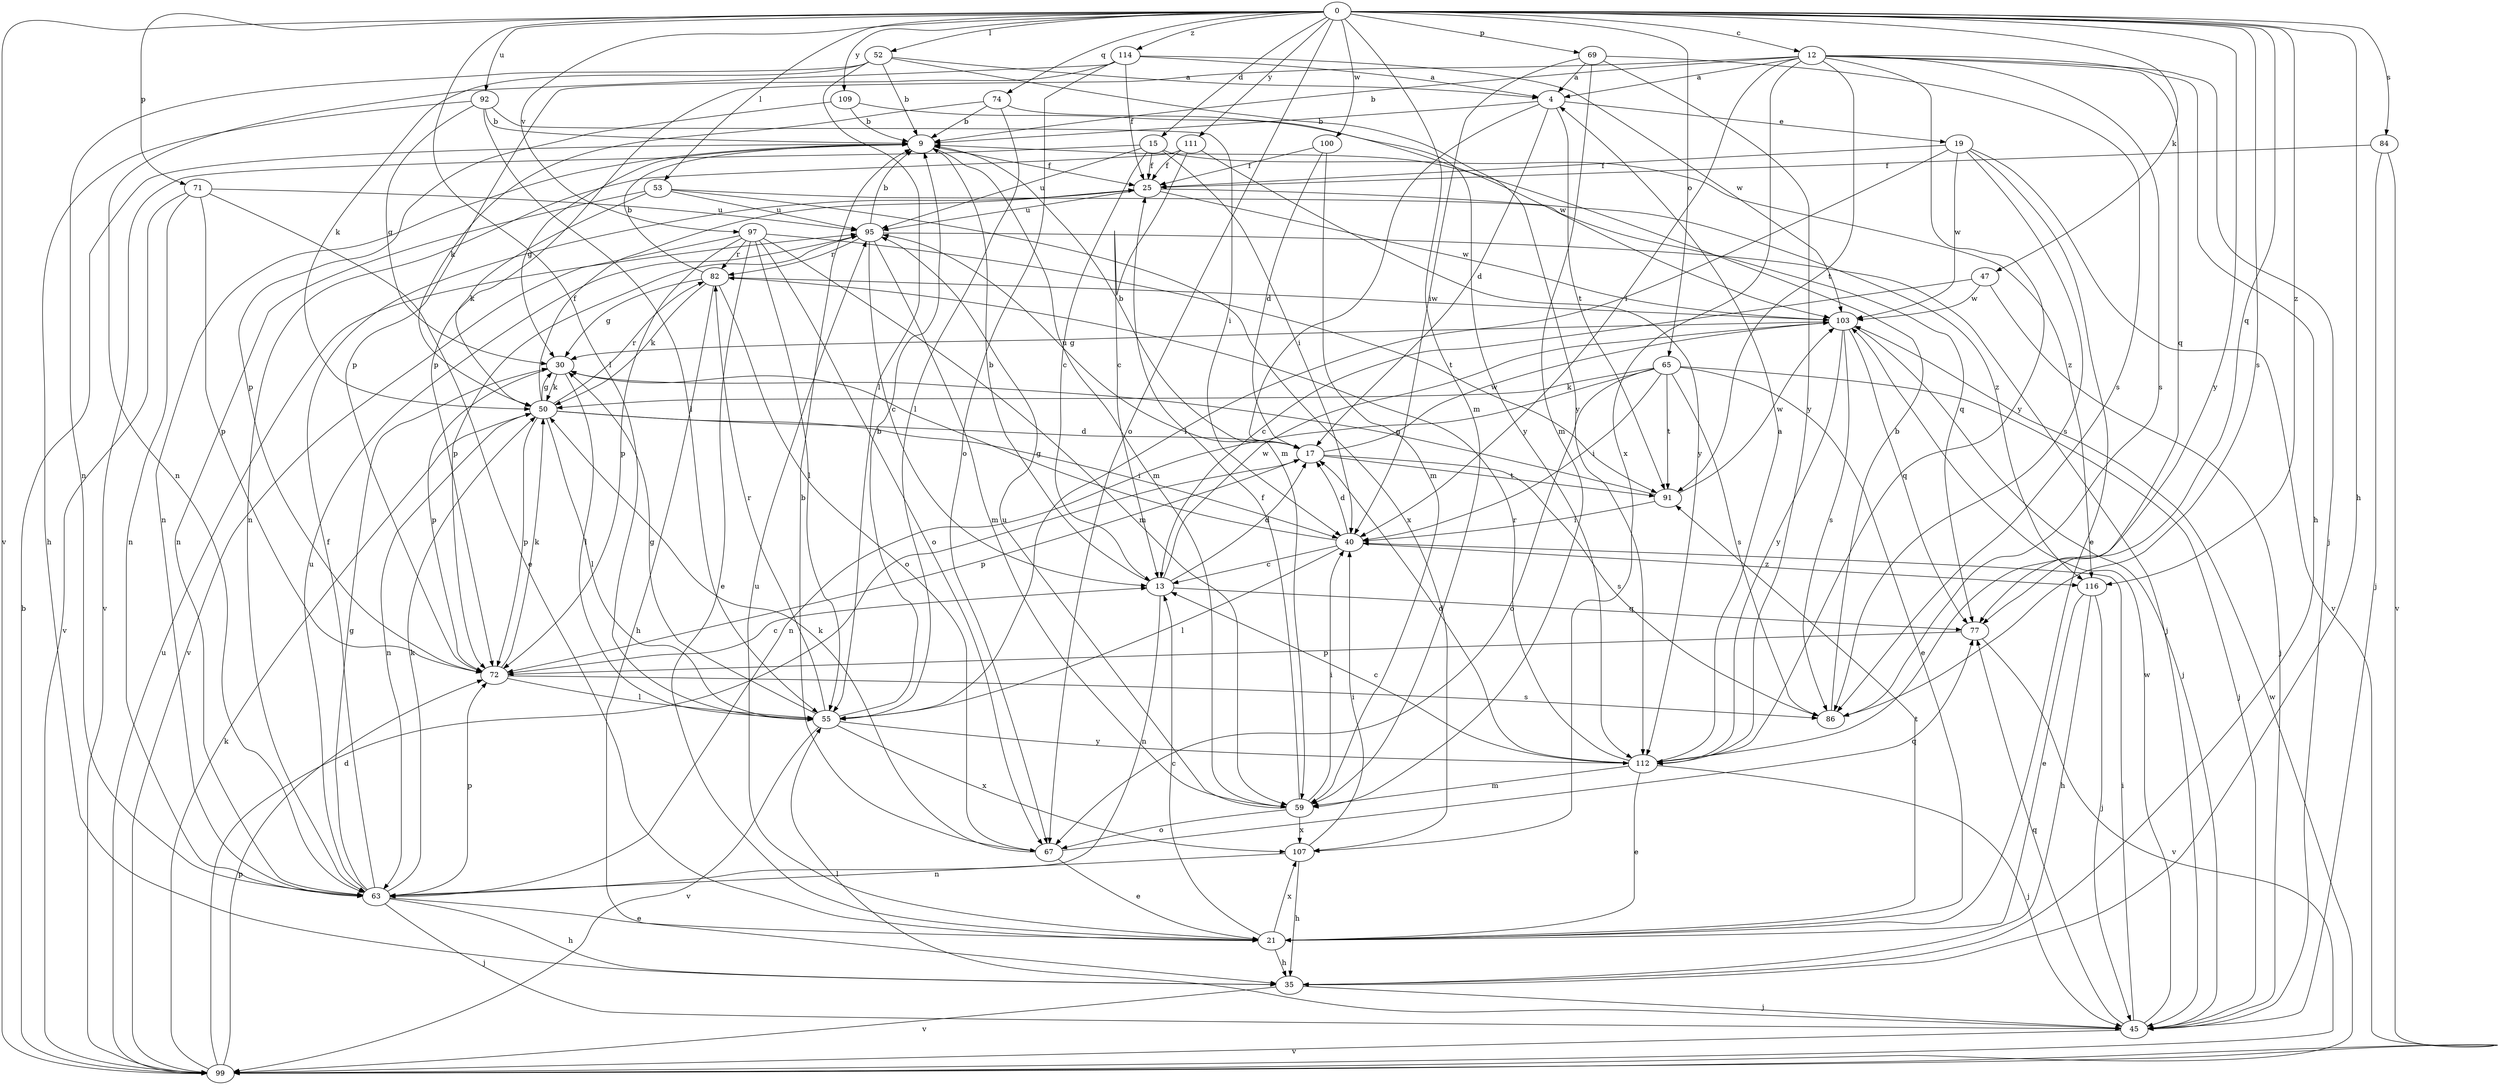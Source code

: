 strict digraph  {
0;
4;
9;
12;
13;
15;
17;
19;
21;
25;
30;
35;
40;
45;
47;
50;
52;
53;
55;
59;
63;
65;
67;
69;
71;
72;
74;
77;
82;
84;
86;
91;
92;
95;
97;
99;
100;
103;
107;
109;
111;
112;
114;
116;
0 -> 12  [label=c];
0 -> 15  [label=d];
0 -> 35  [label=h];
0 -> 47  [label=k];
0 -> 52  [label=l];
0 -> 53  [label=l];
0 -> 55  [label=l];
0 -> 59  [label=m];
0 -> 65  [label=o];
0 -> 67  [label=o];
0 -> 69  [label=p];
0 -> 71  [label=p];
0 -> 74  [label=q];
0 -> 77  [label=q];
0 -> 84  [label=s];
0 -> 86  [label=s];
0 -> 92  [label=u];
0 -> 97  [label=v];
0 -> 99  [label=v];
0 -> 100  [label=w];
0 -> 109  [label=y];
0 -> 111  [label=y];
0 -> 112  [label=y];
0 -> 114  [label=z];
0 -> 116  [label=z];
4 -> 9  [label=b];
4 -> 17  [label=d];
4 -> 19  [label=e];
4 -> 59  [label=m];
4 -> 91  [label=t];
9 -> 25  [label=f];
9 -> 30  [label=g];
9 -> 59  [label=m];
9 -> 63  [label=n];
12 -> 4  [label=a];
12 -> 9  [label=b];
12 -> 35  [label=h];
12 -> 40  [label=i];
12 -> 45  [label=j];
12 -> 72  [label=p];
12 -> 77  [label=q];
12 -> 86  [label=s];
12 -> 91  [label=t];
12 -> 107  [label=x];
12 -> 112  [label=y];
13 -> 9  [label=b];
13 -> 17  [label=d];
13 -> 63  [label=n];
13 -> 77  [label=q];
13 -> 103  [label=w];
15 -> 13  [label=c];
15 -> 25  [label=f];
15 -> 40  [label=i];
15 -> 95  [label=u];
15 -> 99  [label=v];
15 -> 116  [label=z];
17 -> 9  [label=b];
17 -> 72  [label=p];
17 -> 86  [label=s];
17 -> 91  [label=t];
17 -> 95  [label=u];
17 -> 103  [label=w];
19 -> 21  [label=e];
19 -> 25  [label=f];
19 -> 55  [label=l];
19 -> 86  [label=s];
19 -> 99  [label=v];
19 -> 103  [label=w];
21 -> 13  [label=c];
21 -> 35  [label=h];
21 -> 91  [label=t];
21 -> 95  [label=u];
21 -> 107  [label=x];
25 -> 95  [label=u];
25 -> 103  [label=w];
25 -> 116  [label=z];
30 -> 50  [label=k];
30 -> 55  [label=l];
30 -> 72  [label=p];
35 -> 45  [label=j];
35 -> 99  [label=v];
40 -> 13  [label=c];
40 -> 17  [label=d];
40 -> 30  [label=g];
40 -> 55  [label=l];
40 -> 116  [label=z];
45 -> 40  [label=i];
45 -> 55  [label=l];
45 -> 77  [label=q];
45 -> 99  [label=v];
45 -> 103  [label=w];
47 -> 13  [label=c];
47 -> 45  [label=j];
47 -> 103  [label=w];
50 -> 17  [label=d];
50 -> 25  [label=f];
50 -> 30  [label=g];
50 -> 40  [label=i];
50 -> 55  [label=l];
50 -> 63  [label=n];
50 -> 72  [label=p];
50 -> 82  [label=r];
52 -> 4  [label=a];
52 -> 9  [label=b];
52 -> 50  [label=k];
52 -> 55  [label=l];
52 -> 63  [label=n];
52 -> 112  [label=y];
53 -> 50  [label=k];
53 -> 63  [label=n];
53 -> 77  [label=q];
53 -> 95  [label=u];
53 -> 107  [label=x];
55 -> 9  [label=b];
55 -> 30  [label=g];
55 -> 82  [label=r];
55 -> 99  [label=v];
55 -> 107  [label=x];
55 -> 112  [label=y];
59 -> 25  [label=f];
59 -> 40  [label=i];
59 -> 67  [label=o];
59 -> 95  [label=u];
59 -> 107  [label=x];
63 -> 21  [label=e];
63 -> 25  [label=f];
63 -> 30  [label=g];
63 -> 35  [label=h];
63 -> 45  [label=j];
63 -> 50  [label=k];
63 -> 72  [label=p];
63 -> 95  [label=u];
65 -> 21  [label=e];
65 -> 40  [label=i];
65 -> 45  [label=j];
65 -> 50  [label=k];
65 -> 63  [label=n];
65 -> 67  [label=o];
65 -> 86  [label=s];
65 -> 91  [label=t];
67 -> 9  [label=b];
67 -> 21  [label=e];
67 -> 50  [label=k];
67 -> 77  [label=q];
69 -> 4  [label=a];
69 -> 40  [label=i];
69 -> 59  [label=m];
69 -> 86  [label=s];
69 -> 112  [label=y];
71 -> 21  [label=e];
71 -> 63  [label=n];
71 -> 72  [label=p];
71 -> 95  [label=u];
71 -> 99  [label=v];
72 -> 13  [label=c];
72 -> 50  [label=k];
72 -> 55  [label=l];
72 -> 86  [label=s];
74 -> 9  [label=b];
74 -> 50  [label=k];
74 -> 55  [label=l];
74 -> 112  [label=y];
77 -> 72  [label=p];
77 -> 99  [label=v];
82 -> 9  [label=b];
82 -> 30  [label=g];
82 -> 35  [label=h];
82 -> 50  [label=k];
82 -> 67  [label=o];
82 -> 103  [label=w];
84 -> 25  [label=f];
84 -> 45  [label=j];
84 -> 99  [label=v];
86 -> 9  [label=b];
91 -> 30  [label=g];
91 -> 40  [label=i];
91 -> 103  [label=w];
92 -> 9  [label=b];
92 -> 30  [label=g];
92 -> 35  [label=h];
92 -> 40  [label=i];
92 -> 55  [label=l];
95 -> 9  [label=b];
95 -> 13  [label=c];
95 -> 45  [label=j];
95 -> 59  [label=m];
95 -> 72  [label=p];
95 -> 82  [label=r];
97 -> 21  [label=e];
97 -> 55  [label=l];
97 -> 59  [label=m];
97 -> 67  [label=o];
97 -> 72  [label=p];
97 -> 82  [label=r];
97 -> 91  [label=t];
97 -> 99  [label=v];
99 -> 9  [label=b];
99 -> 17  [label=d];
99 -> 50  [label=k];
99 -> 72  [label=p];
99 -> 95  [label=u];
99 -> 103  [label=w];
100 -> 17  [label=d];
100 -> 25  [label=f];
100 -> 59  [label=m];
103 -> 30  [label=g];
103 -> 45  [label=j];
103 -> 77  [label=q];
103 -> 86  [label=s];
103 -> 112  [label=y];
107 -> 35  [label=h];
107 -> 40  [label=i];
107 -> 63  [label=n];
109 -> 9  [label=b];
109 -> 72  [label=p];
109 -> 103  [label=w];
111 -> 13  [label=c];
111 -> 25  [label=f];
111 -> 63  [label=n];
111 -> 112  [label=y];
112 -> 4  [label=a];
112 -> 13  [label=c];
112 -> 17  [label=d];
112 -> 21  [label=e];
112 -> 45  [label=j];
112 -> 59  [label=m];
112 -> 82  [label=r];
114 -> 4  [label=a];
114 -> 25  [label=f];
114 -> 63  [label=n];
114 -> 67  [label=o];
114 -> 72  [label=p];
114 -> 103  [label=w];
116 -> 21  [label=e];
116 -> 35  [label=h];
116 -> 45  [label=j];
}

